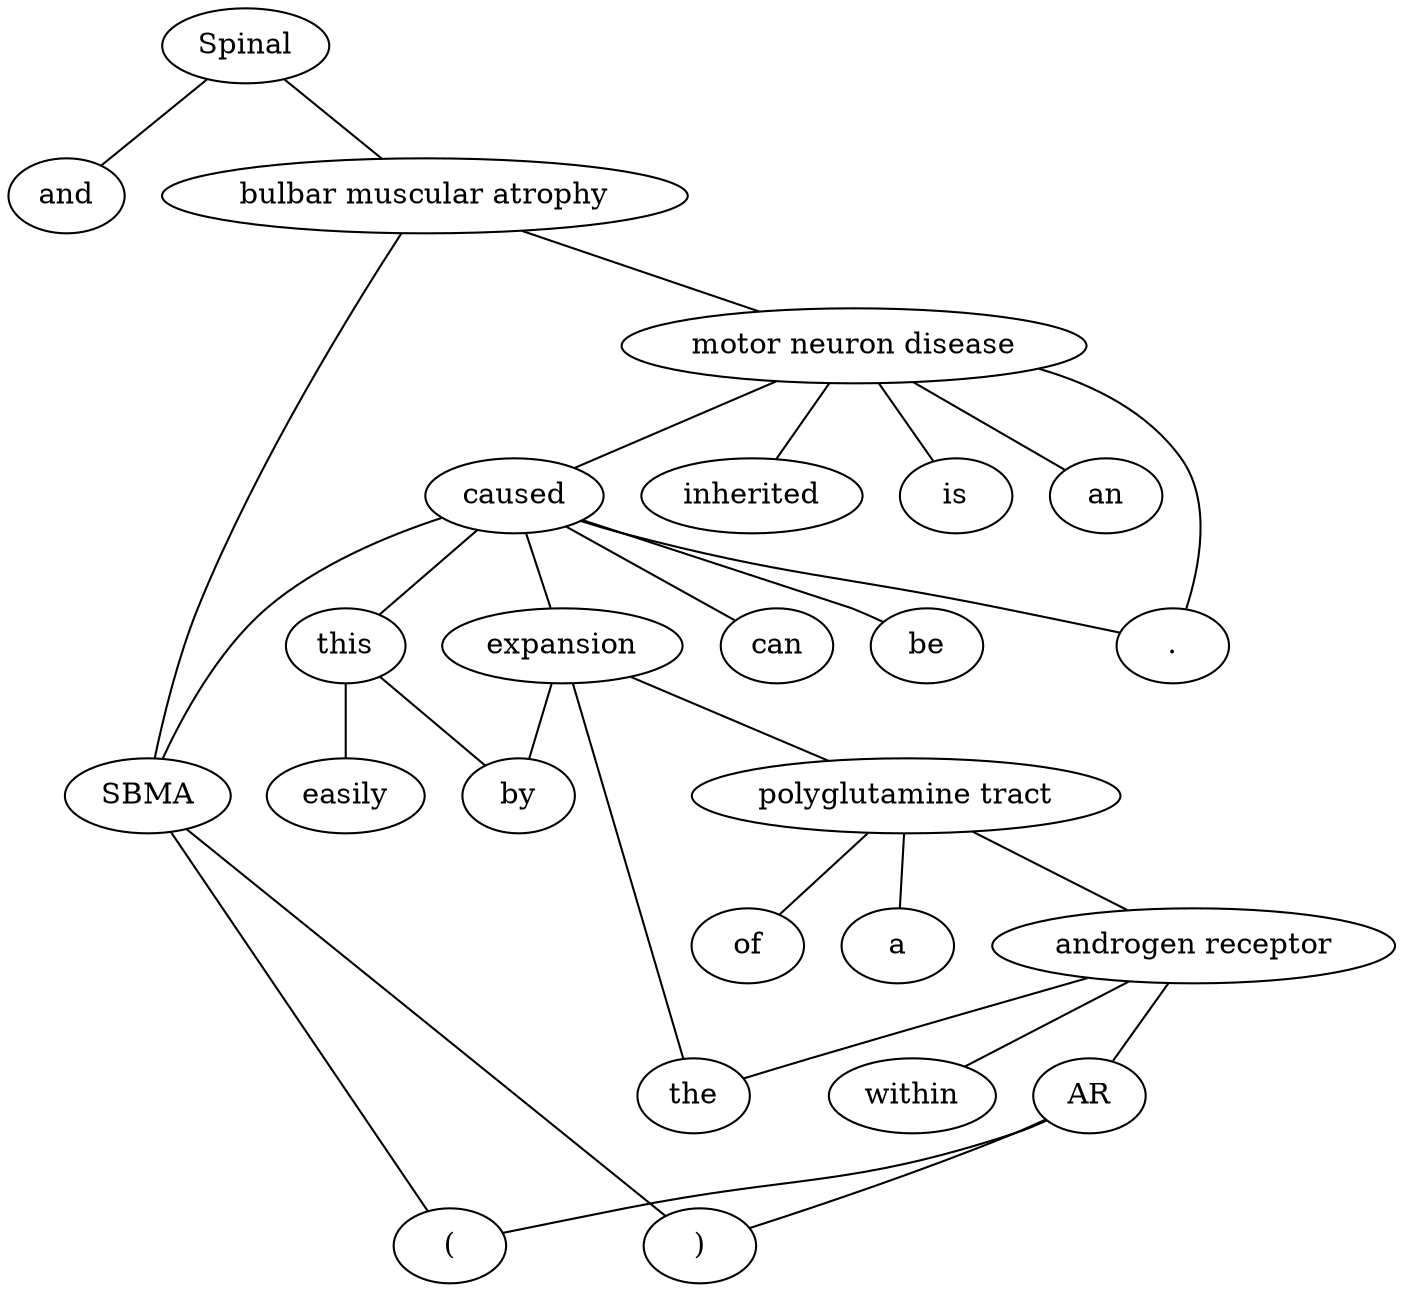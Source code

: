 strict graph "" {
	Spinal -- and;
	Spinal -- "bulbar muscular atrophy";
	"bulbar muscular atrophy" -- SBMA;
	"bulbar muscular atrophy" -- "motor neuron disease";
	SBMA -- "(";
	SBMA -- ")";
	"motor neuron disease" -- is;
	"motor neuron disease" -- an;
	"motor neuron disease" -- inherited;
	"motor neuron disease" -- caused;
	"motor neuron disease" -- ".";
	caused -- SBMA;
	caused -- ".";
	caused -- expansion;
	caused -- can;
	caused -- be;
	caused -- this;
	expansion -- by;
	expansion -- the;
	expansion -- "polyglutamine tract";
	"polyglutamine tract" -- of;
	"polyglutamine tract" -- a;
	"polyglutamine tract" -- "androgen receptor";
	"androgen receptor" -- the;
	"androgen receptor" -- within;
	"androgen receptor" -- AR;
	AR -- "(";
	AR -- ")";
	this -- by;
	this -- easily;
}

